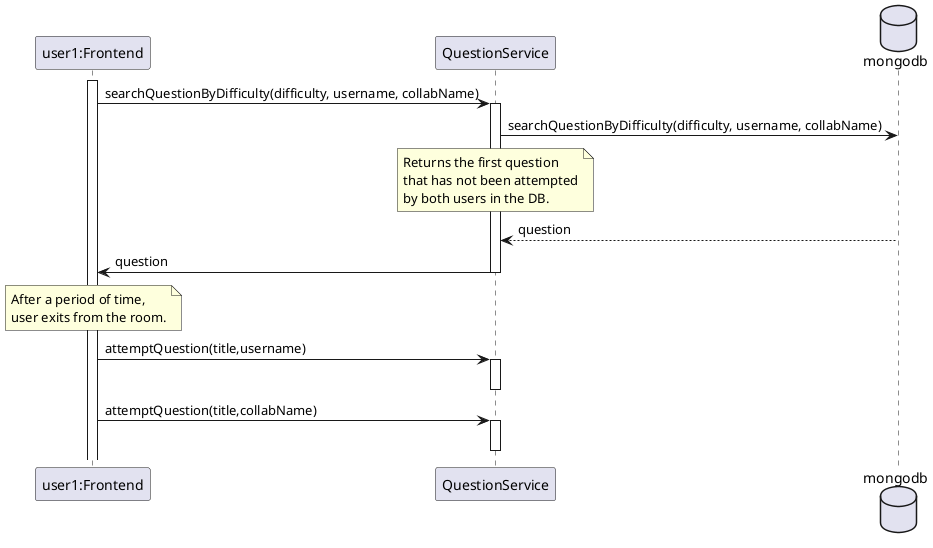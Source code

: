 @startuml matching-disconnect

participant "user1:Frontend" as user1
participant QuestionService
database mongodb

activate user1
user1 -> QuestionService: searchQuestionByDifficulty(difficulty, username, collabName)
activate QuestionService


QuestionService -> mongodb: searchQuestionByDifficulty(difficulty, username, collabName)

note over QuestionService
    Returns the first question 
    that has not been attempted
    by both users in the DB.
end note

mongodb --> QuestionService: question

QuestionService -> user1: question

deactivate QuestionService


note over user1
    After a period of time, 
    user exits from the room.
end note

user1 -> QuestionService: attemptQuestion(title,username)
activate QuestionService
deactivate QuestionService
user1 -> QuestionService: attemptQuestion(title,collabName)
activate QuestionService
deactivate QuestionService


@enduml

